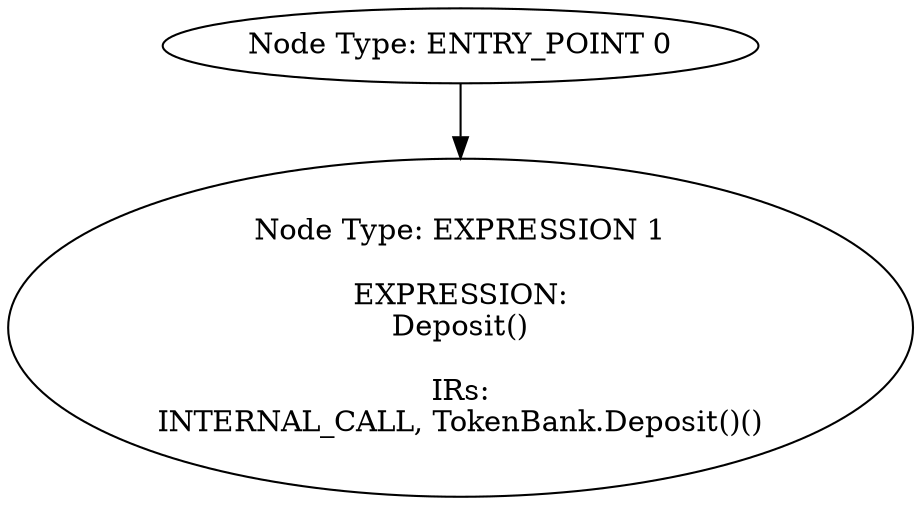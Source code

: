 digraph{
0[label="Node Type: ENTRY_POINT 0
"];
0->1;
1[label="Node Type: EXPRESSION 1

EXPRESSION:
Deposit()

IRs:
INTERNAL_CALL, TokenBank.Deposit()()"];
}

